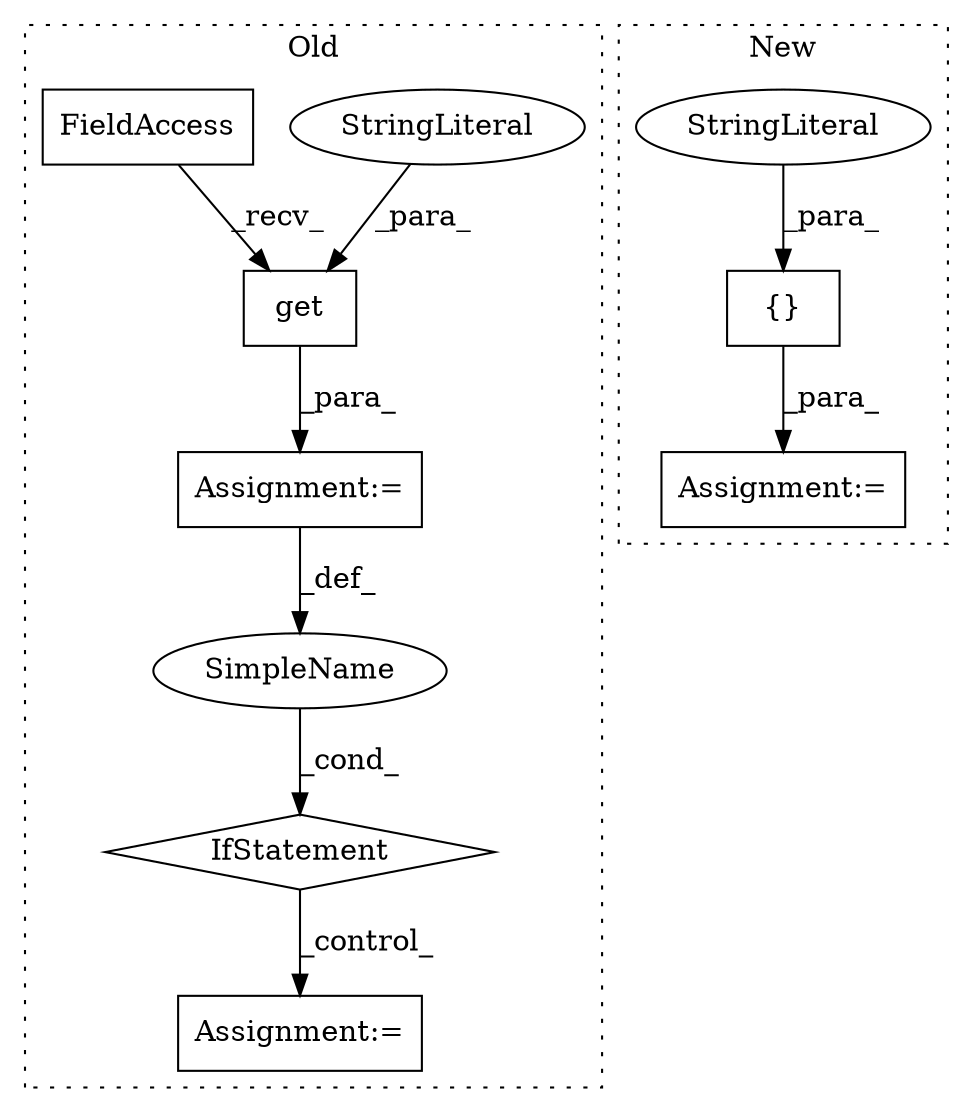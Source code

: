 digraph G {
subgraph cluster0 {
1 [label="get" a="32" s="2238,2252" l="4,1" shape="box"];
4 [label="StringLiteral" a="45" s="2242" l="10" shape="ellipse"];
5 [label="Assignment:=" a="7" s="2226" l="1" shape="box"];
6 [label="FieldAccess" a="22" s="2227" l="10" shape="box"];
8 [label="IfStatement" a="25" s="2259,2280" l="4,2" shape="diamond"];
9 [label="SimpleName" a="42" s="" l="" shape="ellipse"];
10 [label="Assignment:=" a="7" s="2299" l="1" shape="box"];
label = "Old";
style="dotted";
}
subgraph cluster1 {
2 [label="{}" a="4" s="1021,1281" l="1,1" shape="box"];
3 [label="Assignment:=" a="7" s="1008" l="1" shape="box"];
7 [label="StringLiteral" a="45" s="1110" l="68" shape="ellipse"];
label = "New";
style="dotted";
}
1 -> 5 [label="_para_"];
2 -> 3 [label="_para_"];
4 -> 1 [label="_para_"];
5 -> 9 [label="_def_"];
6 -> 1 [label="_recv_"];
7 -> 2 [label="_para_"];
8 -> 10 [label="_control_"];
9 -> 8 [label="_cond_"];
}